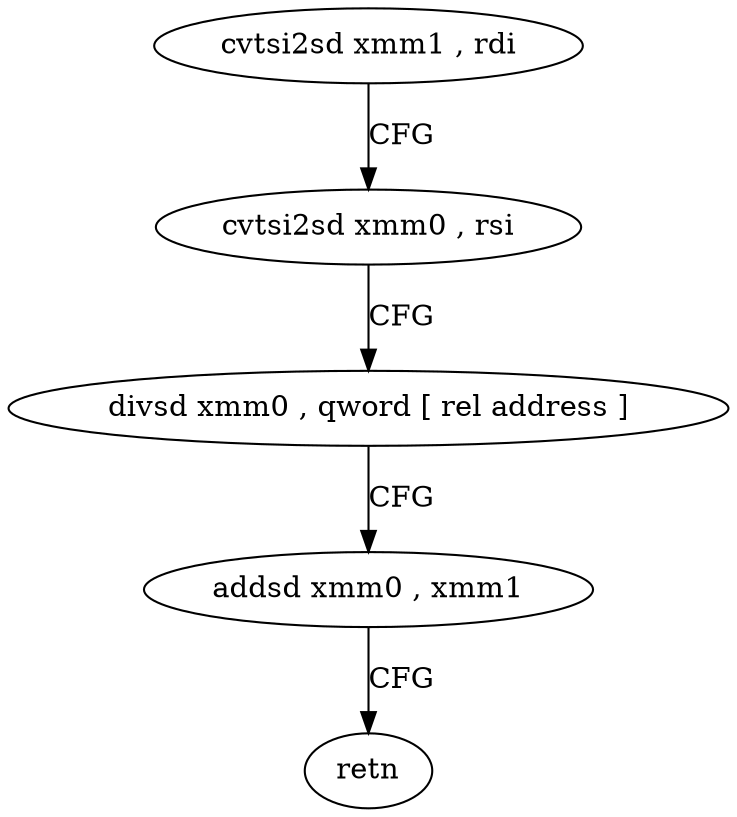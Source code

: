 digraph "func" {
"4213760" [label = "cvtsi2sd xmm1 , rdi" ]
"4213765" [label = "cvtsi2sd xmm0 , rsi" ]
"4213770" [label = "divsd xmm0 , qword [ rel address ]" ]
"4213778" [label = "addsd xmm0 , xmm1" ]
"4213782" [label = "retn" ]
"4213760" -> "4213765" [ label = "CFG" ]
"4213765" -> "4213770" [ label = "CFG" ]
"4213770" -> "4213778" [ label = "CFG" ]
"4213778" -> "4213782" [ label = "CFG" ]
}

